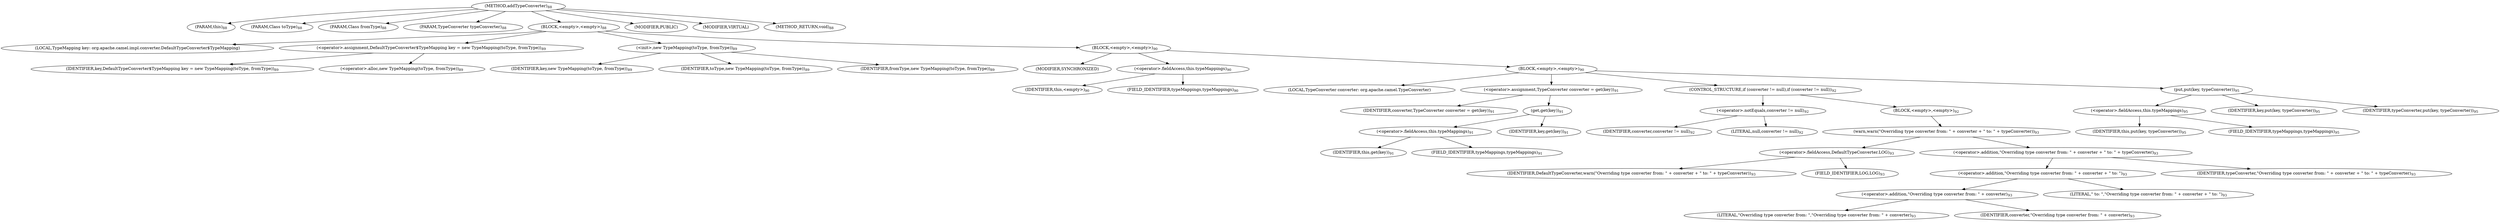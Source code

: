 digraph "addTypeConverter" {  
"284" [label = <(METHOD,addTypeConverter)<SUB>88</SUB>> ]
"285" [label = <(PARAM,this)<SUB>88</SUB>> ]
"286" [label = <(PARAM,Class toType)<SUB>88</SUB>> ]
"287" [label = <(PARAM,Class fromType)<SUB>88</SUB>> ]
"288" [label = <(PARAM,TypeConverter typeConverter)<SUB>88</SUB>> ]
"289" [label = <(BLOCK,&lt;empty&gt;,&lt;empty&gt;)<SUB>88</SUB>> ]
"15" [label = <(LOCAL,TypeMapping key: org.apache.camel.impl.converter.DefaultTypeConverter$TypeMapping)> ]
"290" [label = <(&lt;operator&gt;.assignment,DefaultTypeConverter$TypeMapping key = new TypeMapping(toType, fromType))<SUB>89</SUB>> ]
"291" [label = <(IDENTIFIER,key,DefaultTypeConverter$TypeMapping key = new TypeMapping(toType, fromType))<SUB>89</SUB>> ]
"292" [label = <(&lt;operator&gt;.alloc,new TypeMapping(toType, fromType))<SUB>89</SUB>> ]
"293" [label = <(&lt;init&gt;,new TypeMapping(toType, fromType))<SUB>89</SUB>> ]
"14" [label = <(IDENTIFIER,key,new TypeMapping(toType, fromType))<SUB>89</SUB>> ]
"294" [label = <(IDENTIFIER,toType,new TypeMapping(toType, fromType))<SUB>89</SUB>> ]
"295" [label = <(IDENTIFIER,fromType,new TypeMapping(toType, fromType))<SUB>89</SUB>> ]
"296" [label = <(BLOCK,&lt;empty&gt;,&lt;empty&gt;)<SUB>90</SUB>> ]
"297" [label = <(MODIFIER,SYNCHRONIZED)> ]
"298" [label = <(&lt;operator&gt;.fieldAccess,this.typeMappings)<SUB>90</SUB>> ]
"299" [label = <(IDENTIFIER,this,&lt;empty&gt;)<SUB>90</SUB>> ]
"300" [label = <(FIELD_IDENTIFIER,typeMappings,typeMappings)<SUB>90</SUB>> ]
"301" [label = <(BLOCK,&lt;empty&gt;,&lt;empty&gt;)<SUB>90</SUB>> ]
"302" [label = <(LOCAL,TypeConverter converter: org.apache.camel.TypeConverter)> ]
"303" [label = <(&lt;operator&gt;.assignment,TypeConverter converter = get(key))<SUB>91</SUB>> ]
"304" [label = <(IDENTIFIER,converter,TypeConverter converter = get(key))<SUB>91</SUB>> ]
"305" [label = <(get,get(key))<SUB>91</SUB>> ]
"306" [label = <(&lt;operator&gt;.fieldAccess,this.typeMappings)<SUB>91</SUB>> ]
"307" [label = <(IDENTIFIER,this,get(key))<SUB>91</SUB>> ]
"308" [label = <(FIELD_IDENTIFIER,typeMappings,typeMappings)<SUB>91</SUB>> ]
"309" [label = <(IDENTIFIER,key,get(key))<SUB>91</SUB>> ]
"310" [label = <(CONTROL_STRUCTURE,if (converter != null),if (converter != null))<SUB>92</SUB>> ]
"311" [label = <(&lt;operator&gt;.notEquals,converter != null)<SUB>92</SUB>> ]
"312" [label = <(IDENTIFIER,converter,converter != null)<SUB>92</SUB>> ]
"313" [label = <(LITERAL,null,converter != null)<SUB>92</SUB>> ]
"314" [label = <(BLOCK,&lt;empty&gt;,&lt;empty&gt;)<SUB>92</SUB>> ]
"315" [label = <(warn,warn(&quot;Overriding type converter from: &quot; + converter + &quot; to: &quot; + typeConverter))<SUB>93</SUB>> ]
"316" [label = <(&lt;operator&gt;.fieldAccess,DefaultTypeConverter.LOG)<SUB>93</SUB>> ]
"317" [label = <(IDENTIFIER,DefaultTypeConverter,warn(&quot;Overriding type converter from: &quot; + converter + &quot; to: &quot; + typeConverter))<SUB>93</SUB>> ]
"318" [label = <(FIELD_IDENTIFIER,LOG,LOG)<SUB>93</SUB>> ]
"319" [label = <(&lt;operator&gt;.addition,&quot;Overriding type converter from: &quot; + converter + &quot; to: &quot; + typeConverter)<SUB>93</SUB>> ]
"320" [label = <(&lt;operator&gt;.addition,&quot;Overriding type converter from: &quot; + converter + &quot; to: &quot;)<SUB>93</SUB>> ]
"321" [label = <(&lt;operator&gt;.addition,&quot;Overriding type converter from: &quot; + converter)<SUB>93</SUB>> ]
"322" [label = <(LITERAL,&quot;Overriding type converter from: &quot;,&quot;Overriding type converter from: &quot; + converter)<SUB>93</SUB>> ]
"323" [label = <(IDENTIFIER,converter,&quot;Overriding type converter from: &quot; + converter)<SUB>93</SUB>> ]
"324" [label = <(LITERAL,&quot; to: &quot;,&quot;Overriding type converter from: &quot; + converter + &quot; to: &quot;)<SUB>93</SUB>> ]
"325" [label = <(IDENTIFIER,typeConverter,&quot;Overriding type converter from: &quot; + converter + &quot; to: &quot; + typeConverter)<SUB>93</SUB>> ]
"326" [label = <(put,put(key, typeConverter))<SUB>95</SUB>> ]
"327" [label = <(&lt;operator&gt;.fieldAccess,this.typeMappings)<SUB>95</SUB>> ]
"328" [label = <(IDENTIFIER,this,put(key, typeConverter))<SUB>95</SUB>> ]
"329" [label = <(FIELD_IDENTIFIER,typeMappings,typeMappings)<SUB>95</SUB>> ]
"330" [label = <(IDENTIFIER,key,put(key, typeConverter))<SUB>95</SUB>> ]
"331" [label = <(IDENTIFIER,typeConverter,put(key, typeConverter))<SUB>95</SUB>> ]
"332" [label = <(MODIFIER,PUBLIC)> ]
"333" [label = <(MODIFIER,VIRTUAL)> ]
"334" [label = <(METHOD_RETURN,void)<SUB>88</SUB>> ]
  "284" -> "285" 
  "284" -> "286" 
  "284" -> "287" 
  "284" -> "288" 
  "284" -> "289" 
  "284" -> "332" 
  "284" -> "333" 
  "284" -> "334" 
  "289" -> "15" 
  "289" -> "290" 
  "289" -> "293" 
  "289" -> "296" 
  "290" -> "291" 
  "290" -> "292" 
  "293" -> "14" 
  "293" -> "294" 
  "293" -> "295" 
  "296" -> "297" 
  "296" -> "298" 
  "296" -> "301" 
  "298" -> "299" 
  "298" -> "300" 
  "301" -> "302" 
  "301" -> "303" 
  "301" -> "310" 
  "301" -> "326" 
  "303" -> "304" 
  "303" -> "305" 
  "305" -> "306" 
  "305" -> "309" 
  "306" -> "307" 
  "306" -> "308" 
  "310" -> "311" 
  "310" -> "314" 
  "311" -> "312" 
  "311" -> "313" 
  "314" -> "315" 
  "315" -> "316" 
  "315" -> "319" 
  "316" -> "317" 
  "316" -> "318" 
  "319" -> "320" 
  "319" -> "325" 
  "320" -> "321" 
  "320" -> "324" 
  "321" -> "322" 
  "321" -> "323" 
  "326" -> "327" 
  "326" -> "330" 
  "326" -> "331" 
  "327" -> "328" 
  "327" -> "329" 
}
